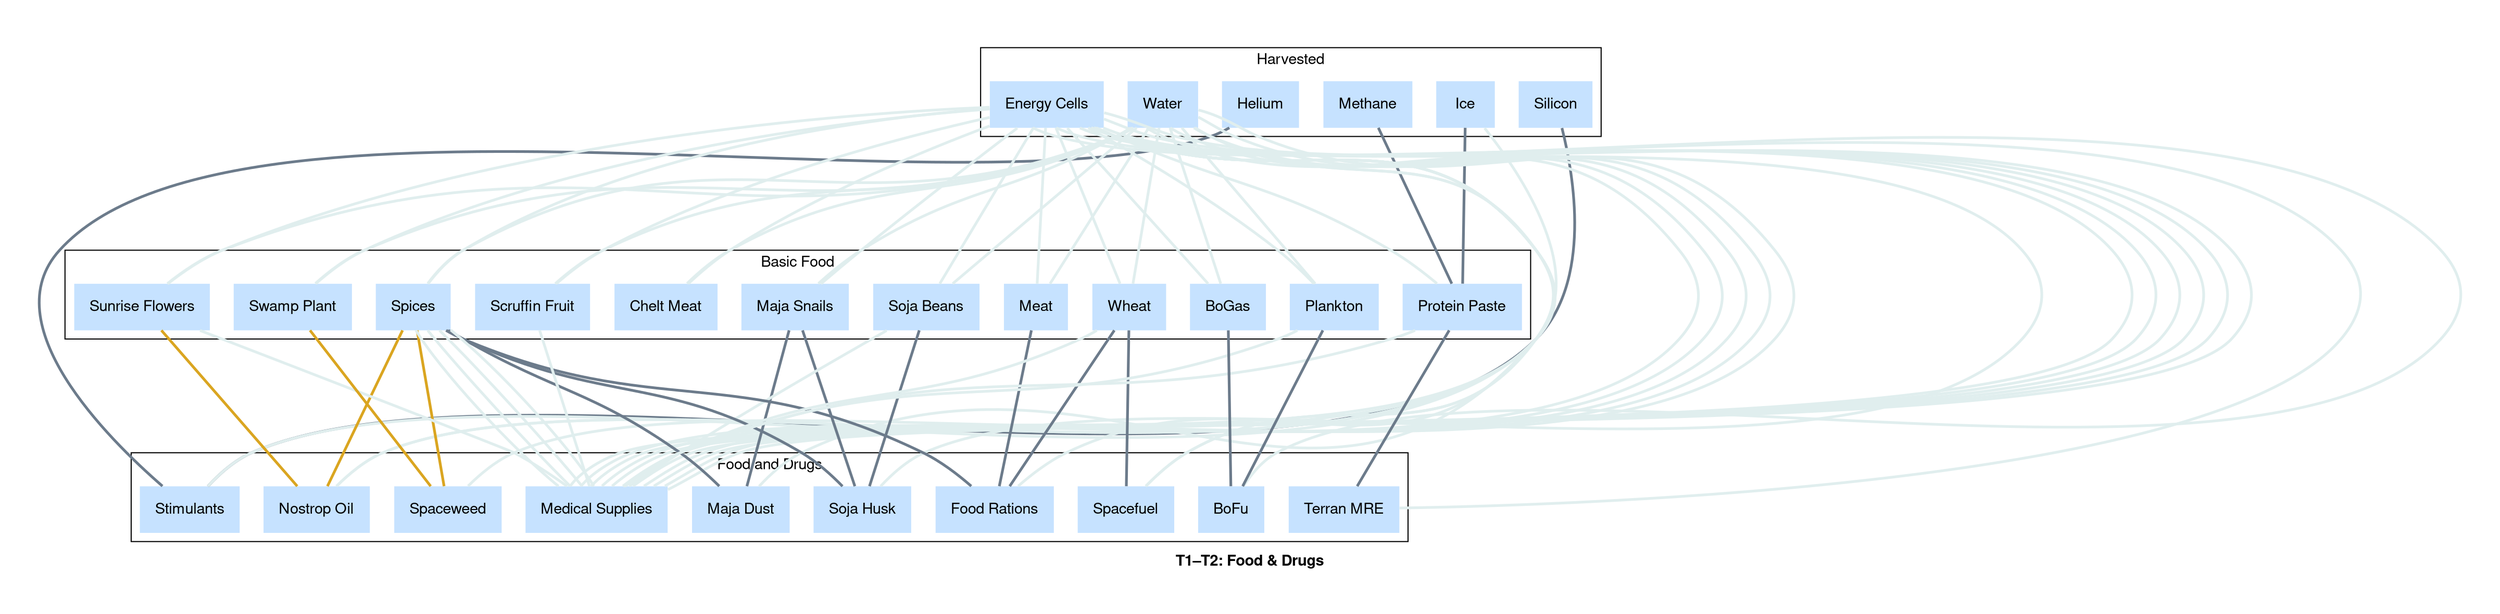 graph "X4 Economy" {
	compound=true fontname="Helvetica,Arial,sans-serif"
	label=<<b>T1–T2: Food &amp; Drugs</b>>
	graph [nodesep=0.3 pad=0.5 ranksep=2]
	node [color=slategray1 fontname="Helvetica,Arial,sans-serif" margin=0.2 penwidth=0 shape=record style=filled]
	edge [fontname="Helvetica,Arial,sans-serif" penwidth=2.5]
	subgraph 0 {
		cluster=true label=Harvested
		Helium [colour=lightsteelblue2 shape=box]
		Methane [colour=lightsteelblue2 shape=box]
		Silicon [colour=lightsteelblue2 shape=box]
		Ice [colour=lightsteelblue2 shape=box]
		Water [colour=lightsteelblue2 shape=box]
		"Energy Cells" [colour=lightsteelblue2 shape=box]
	}
	subgraph 1 {
		cluster=true label="Basic Food"
		"Maja Snails" [colour=lightsteelblue2 shape=box]
		Meat [colour=lightsteelblue2 shape=box]
		"Soja Beans" [colour=lightsteelblue2 shape=box]
		Spices [colour=lightsteelblue2 shape=box]
		"Sunrise Flowers" [colour=lightsteelblue2 shape=box]
		"Swamp Plant" [colour=lightsteelblue2 shape=box]
		Wheat [colour=lightsteelblue2 shape=box]
		"Chelt Meat" [colour=lightsteelblue2 shape=box]
		"Scruffin Fruit" [colour=lightsteelblue2 shape=box]
		"Protein Paste" [colour=lightsteelblue2 shape=box]
		Plankton [colour=lightsteelblue2 shape=box]
		BoGas [colour=lightsteelblue2 shape=box]
	}
	subgraph 2 {
		cluster=true label="Food and Drugs"
		Spacefuel [colour=lightsteelblue2 shape=box]
		"Food Rations" [colour=lightsteelblue2 shape=box]
		"Maja Dust" [colour=lightsteelblue2 shape=box]
		"Soja Husk" [colour=lightsteelblue2 shape=box]
		Spaceweed [colour=lightsteelblue2 shape=box]
		"Nostrop Oil" [colour=lightsteelblue2 shape=box]
		"Medical Supplies" [colour=lightsteelblue2 shape=box]
		"Terran MRE" [colour=lightsteelblue2 shape=box]
		Stimulants [colour=lightsteelblue2 shape=box]
		BoFu [colour=lightsteelblue2 shape=box]
	}
	"Energy Cells" -- "Maja Snails" [color=azure2 constraint=false]
	Water -- "Maja Snails" [color=azure2 constraint=false]
	"Energy Cells" -- Meat [color=azure2 constraint=false]
	Water -- Meat [color=azure2 constraint=false]
	"Energy Cells" -- "Soja Beans" [color=azure2 constraint=false]
	Water -- "Soja Beans" [color=azure2 constraint=false]
	"Energy Cells" -- Spices [color=azure2 constraint=false]
	Water -- Spices [color=azure2 constraint=false]
	"Energy Cells" -- "Sunrise Flowers" [color=azure2 constraint=false]
	Water -- "Sunrise Flowers" [color=azure2 constraint=false]
	"Energy Cells" -- "Swamp Plant" [color=azure2 constraint=false]
	Water -- "Swamp Plant" [color=azure2 constraint=false]
	"Energy Cells" -- Wheat [color=azure2 constraint=false]
	Water -- Wheat [color=azure2 constraint=false]
	"Energy Cells" -- "Chelt Meat" [color=azure2 constraint=false]
	Water -- "Chelt Meat" [color=azure2 constraint=false]
	"Energy Cells" -- "Scruffin Fruit" [color=azure2 constraint=false]
	Water -- "Scruffin Fruit" [color=azure2 constraint=false]
	"Energy Cells" -- "Protein Paste" [color=azure2 constraint=false]
	Ice -- "Protein Paste" [color=slategray4 constraint=true]
	Methane -- "Protein Paste" [color=slategray4 constraint=true]
	"Energy Cells" -- Plankton [color=azure2 constraint=false]
	Water -- Plankton [color=azure2 constraint=false]
	"Energy Cells" -- BoGas [color=azure2 constraint=false]
	Water -- BoGas [color=azure2 constraint=false]
	"Energy Cells" -- Spacefuel [color=azure2 constraint=false]
	Water -- Spacefuel [color=azure2 constraint=false]
	Wheat -- Spacefuel [color=slategray4 constraint=true]
	"Energy Cells" -- "Food Rations" [color=azure2 constraint=false]
	Meat -- "Food Rations" [color=slategray4 constraint=true]
	Spices -- "Food Rations" [color=slategray4 constraint=true]
	Wheat -- "Food Rations" [color=slategray4 constraint=true]
	"Energy Cells" -- "Maja Dust" [color=azure2 constraint=false]
	"Maja Snails" -- "Maja Dust" [color=slategray4 constraint=true]
	Spices -- "Maja Dust" [color=slategray4 constraint=true]
	"Energy Cells" -- "Soja Husk" [color=azure2 constraint=false]
	"Maja Snails" -- "Soja Husk" [color=slategray4 constraint=true]
	"Soja Beans" -- "Soja Husk" [color=slategray4 constraint=true]
	Spices -- "Soja Husk" [color=slategray4 constraint=true]
	"Energy Cells" -- Spaceweed [color=azure2 constraint=false]
	Spices -- Spaceweed [color=goldenrod constraint=true]
	"Swamp Plant" -- Spaceweed [color=goldenrod constraint=true]
	"Energy Cells" -- "Nostrop Oil" [color=azure2 constraint=false]
	Spices -- "Nostrop Oil" [color=goldenrod constraint=true]
	"Sunrise Flowers" -- "Nostrop Oil" [color=goldenrod constraint=true]
	Water -- "Nostrop Oil" [color=azure2 constraint=false]
	"Energy Cells" -- "Medical Supplies" [color=azure2 constraint=false]
	Spices -- "Medical Supplies" [color=azure2 constraint=false]
	Water -- "Medical Supplies" [color=azure2 constraint=false]
	Wheat -- "Medical Supplies" [color=azure2 constraint=false]
	"Energy Cells" -- "Medical Supplies" [color=azure2 constraint=false]
	"Soja Beans" -- "Medical Supplies" [color=azure2 constraint=false]
	Spices -- "Medical Supplies" [color=azure2 constraint=false]
	Water -- "Medical Supplies" [color=azure2 constraint=false]
	"Energy Cells" -- "Medical Supplies" [color=azure2 constraint=false]
	Spices -- "Medical Supplies" [color=azure2 constraint=false]
	"Sunrise Flowers" -- "Medical Supplies" [color=azure2 constraint=false]
	Water -- "Medical Supplies" [color=azure2 constraint=false]
	"Energy Cells" -- "Medical Supplies" [color=azure2 constraint=false]
	"Scruffin Fruit" -- "Medical Supplies" [color=azure2 constraint=false]
	Spices -- "Medical Supplies" [color=azure2 constraint=false]
	Water -- "Medical Supplies" [color=azure2 constraint=false]
	"Energy Cells" -- "Medical Supplies" [color=azure2 constraint=false]
	Ice -- "Medical Supplies" [color=azure2 constraint=false]
	"Protein Paste" -- "Medical Supplies" [color=azure2 constraint=false]
	"Energy Cells" -- "Medical Supplies" [color=azure2 constraint=false]
	Plankton -- "Medical Supplies" [color=azure2 constraint=false]
	Water -- "Medical Supplies" [color=azure2 constraint=false]
	"Energy Cells" -- "Terran MRE" [color=azure2 constraint=false]
	"Protein Paste" -- "Terran MRE" [color=slategray4 constraint=true]
	"Energy Cells" -- Stimulants [color=azure2 constraint=false]
	Helium -- Stimulants [color=slategray4 constraint=true]
	Silicon -- Stimulants [color=slategray4 constraint=true]
	BoGas -- BoFu [color=slategray4 constraint=true]
	"Energy Cells" -- BoFu [color=azure2 constraint=false]
	Plankton -- BoFu [color=slategray4 constraint=true]
}
